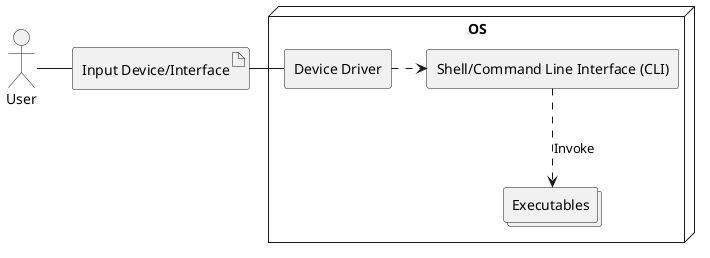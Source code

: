 @startuml

actor user as "User"

artifact hmi as "Input Device/Interface"

node OS {    
    agent driver as "Device Driver"
    agent shell as "Shell/Command Line Interface (CLI)"
    collections apps as "Executables"
}


user -right- hmi
hmi -right- driver
driver -[dashed]right-> shell
shell -[dashed]down-> apps: Invoke

@enduml
